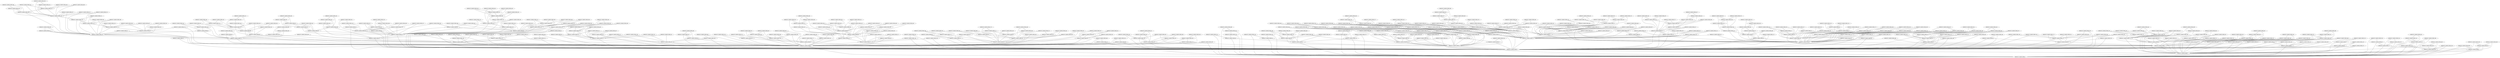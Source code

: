 graph DOROGOV_GRAPH{
DOROGOV_GRAPH_NODE_0 -- DOROGOV_GRAPH_NODE_1;
DOROGOV_GRAPH_NODE_1 -- DOROGOV_GRAPH_NODE_2;
DOROGOV_GRAPH_NODE_2 -- DOROGOV_GRAPH_NODE_0;
DOROGOV_GRAPH_NODE_3 -- DOROGOV_GRAPH_NODE_1;
DOROGOV_GRAPH_NODE_3 -- DOROGOV_GRAPH_NODE_2;
DOROGOV_GRAPH_NODE_4 -- DOROGOV_GRAPH_NODE_3;
DOROGOV_GRAPH_NODE_4 -- DOROGOV_GRAPH_NODE_2;
DOROGOV_GRAPH_NODE_5 -- DOROGOV_GRAPH_NODE_4;
DOROGOV_GRAPH_NODE_5 -- DOROGOV_GRAPH_NODE_3;
DOROGOV_GRAPH_NODE_6 -- DOROGOV_GRAPH_NODE_3;
DOROGOV_GRAPH_NODE_6 -- DOROGOV_GRAPH_NODE_2;
DOROGOV_GRAPH_NODE_7 -- DOROGOV_GRAPH_NODE_3;
DOROGOV_GRAPH_NODE_7 -- DOROGOV_GRAPH_NODE_1;
DOROGOV_GRAPH_NODE_8 -- DOROGOV_GRAPH_NODE_7;
DOROGOV_GRAPH_NODE_8 -- DOROGOV_GRAPH_NODE_3;
DOROGOV_GRAPH_NODE_9 -- DOROGOV_GRAPH_NODE_3;
DOROGOV_GRAPH_NODE_9 -- DOROGOV_GRAPH_NODE_2;
DOROGOV_GRAPH_NODE_10 -- DOROGOV_GRAPH_NODE_4;
DOROGOV_GRAPH_NODE_10 -- DOROGOV_GRAPH_NODE_3;
DOROGOV_GRAPH_NODE_11 -- DOROGOV_GRAPH_NODE_4;
DOROGOV_GRAPH_NODE_11 -- DOROGOV_GRAPH_NODE_2;
DOROGOV_GRAPH_NODE_12 -- DOROGOV_GRAPH_NODE_5;
DOROGOV_GRAPH_NODE_12 -- DOROGOV_GRAPH_NODE_3;
DOROGOV_GRAPH_NODE_13 -- DOROGOV_GRAPH_NODE_8;
DOROGOV_GRAPH_NODE_13 -- DOROGOV_GRAPH_NODE_3;
DOROGOV_GRAPH_NODE_14 -- DOROGOV_GRAPH_NODE_5;
DOROGOV_GRAPH_NODE_14 -- DOROGOV_GRAPH_NODE_4;
DOROGOV_GRAPH_NODE_15 -- DOROGOV_GRAPH_NODE_5;
DOROGOV_GRAPH_NODE_15 -- DOROGOV_GRAPH_NODE_3;
DOROGOV_GRAPH_NODE_16 -- DOROGOV_GRAPH_NODE_10;
DOROGOV_GRAPH_NODE_16 -- DOROGOV_GRAPH_NODE_3;
DOROGOV_GRAPH_NODE_17 -- DOROGOV_GRAPH_NODE_4;
DOROGOV_GRAPH_NODE_17 -- DOROGOV_GRAPH_NODE_3;
DOROGOV_GRAPH_NODE_18 -- DOROGOV_GRAPH_NODE_14;
DOROGOV_GRAPH_NODE_18 -- DOROGOV_GRAPH_NODE_4;
DOROGOV_GRAPH_NODE_19 -- DOROGOV_GRAPH_NODE_4;
DOROGOV_GRAPH_NODE_19 -- DOROGOV_GRAPH_NODE_3;
DOROGOV_GRAPH_NODE_20 -- DOROGOV_GRAPH_NODE_17;
DOROGOV_GRAPH_NODE_20 -- DOROGOV_GRAPH_NODE_4;
DOROGOV_GRAPH_NODE_21 -- DOROGOV_GRAPH_NODE_9;
DOROGOV_GRAPH_NODE_21 -- DOROGOV_GRAPH_NODE_2;
DOROGOV_GRAPH_NODE_22 -- DOROGOV_GRAPH_NODE_13;
DOROGOV_GRAPH_NODE_22 -- DOROGOV_GRAPH_NODE_3;
DOROGOV_GRAPH_NODE_23 -- DOROGOV_GRAPH_NODE_13;
DOROGOV_GRAPH_NODE_23 -- DOROGOV_GRAPH_NODE_8;
DOROGOV_GRAPH_NODE_24 -- DOROGOV_GRAPH_NODE_18;
DOROGOV_GRAPH_NODE_24 -- DOROGOV_GRAPH_NODE_14;
DOROGOV_GRAPH_NODE_25 -- DOROGOV_GRAPH_NODE_19;
DOROGOV_GRAPH_NODE_25 -- DOROGOV_GRAPH_NODE_3;
DOROGOV_GRAPH_NODE_26 -- DOROGOV_GRAPH_NODE_15;
DOROGOV_GRAPH_NODE_26 -- DOROGOV_GRAPH_NODE_3;
DOROGOV_GRAPH_NODE_27 -- DOROGOV_GRAPH_NODE_7;
DOROGOV_GRAPH_NODE_27 -- DOROGOV_GRAPH_NODE_3;
DOROGOV_GRAPH_NODE_28 -- DOROGOV_GRAPH_NODE_19;
DOROGOV_GRAPH_NODE_28 -- DOROGOV_GRAPH_NODE_4;
DOROGOV_GRAPH_NODE_29 -- DOROGOV_GRAPH_NODE_16;
DOROGOV_GRAPH_NODE_29 -- DOROGOV_GRAPH_NODE_3;
DOROGOV_GRAPH_NODE_30 -- DOROGOV_GRAPH_NODE_0;
DOROGOV_GRAPH_NODE_30 -- DOROGOV_GRAPH_NODE_1;
DOROGOV_GRAPH_NODE_31 -- DOROGOV_GRAPH_NODE_18;
DOROGOV_GRAPH_NODE_31 -- DOROGOV_GRAPH_NODE_4;
DOROGOV_GRAPH_NODE_32 -- DOROGOV_GRAPH_NODE_8;
DOROGOV_GRAPH_NODE_32 -- DOROGOV_GRAPH_NODE_3;
DOROGOV_GRAPH_NODE_33 -- DOROGOV_GRAPH_NODE_26;
DOROGOV_GRAPH_NODE_33 -- DOROGOV_GRAPH_NODE_15;
DOROGOV_GRAPH_NODE_34 -- DOROGOV_GRAPH_NODE_8;
DOROGOV_GRAPH_NODE_34 -- DOROGOV_GRAPH_NODE_7;
DOROGOV_GRAPH_NODE_35 -- DOROGOV_GRAPH_NODE_34;
DOROGOV_GRAPH_NODE_35 -- DOROGOV_GRAPH_NODE_7;
DOROGOV_GRAPH_NODE_36 -- DOROGOV_GRAPH_NODE_33;
DOROGOV_GRAPH_NODE_36 -- DOROGOV_GRAPH_NODE_26;
DOROGOV_GRAPH_NODE_37 -- DOROGOV_GRAPH_NODE_32;
DOROGOV_GRAPH_NODE_37 -- DOROGOV_GRAPH_NODE_8;
DOROGOV_GRAPH_NODE_38 -- DOROGOV_GRAPH_NODE_7;
DOROGOV_GRAPH_NODE_38 -- DOROGOV_GRAPH_NODE_3;
DOROGOV_GRAPH_NODE_39 -- DOROGOV_GRAPH_NODE_13;
DOROGOV_GRAPH_NODE_39 -- DOROGOV_GRAPH_NODE_8;
DOROGOV_GRAPH_NODE_40 -- DOROGOV_GRAPH_NODE_22;
DOROGOV_GRAPH_NODE_40 -- DOROGOV_GRAPH_NODE_13;
DOROGOV_GRAPH_NODE_41 -- DOROGOV_GRAPH_NODE_7;
DOROGOV_GRAPH_NODE_41 -- DOROGOV_GRAPH_NODE_1;
DOROGOV_GRAPH_NODE_42 -- DOROGOV_GRAPH_NODE_23;
DOROGOV_GRAPH_NODE_42 -- DOROGOV_GRAPH_NODE_13;
DOROGOV_GRAPH_NODE_43 -- DOROGOV_GRAPH_NODE_28;
DOROGOV_GRAPH_NODE_43 -- DOROGOV_GRAPH_NODE_19;
DOROGOV_GRAPH_NODE_44 -- DOROGOV_GRAPH_NODE_35;
DOROGOV_GRAPH_NODE_44 -- DOROGOV_GRAPH_NODE_34;
DOROGOV_GRAPH_NODE_45 -- DOROGOV_GRAPH_NODE_23;
DOROGOV_GRAPH_NODE_45 -- DOROGOV_GRAPH_NODE_8;
DOROGOV_GRAPH_NODE_46 -- DOROGOV_GRAPH_NODE_8;
DOROGOV_GRAPH_NODE_46 -- DOROGOV_GRAPH_NODE_3;
DOROGOV_GRAPH_NODE_47 -- DOROGOV_GRAPH_NODE_6;
DOROGOV_GRAPH_NODE_47 -- DOROGOV_GRAPH_NODE_2;
DOROGOV_GRAPH_NODE_48 -- DOROGOV_GRAPH_NODE_8;
DOROGOV_GRAPH_NODE_48 -- DOROGOV_GRAPH_NODE_3;
DOROGOV_GRAPH_NODE_49 -- DOROGOV_GRAPH_NODE_26;
DOROGOV_GRAPH_NODE_49 -- DOROGOV_GRAPH_NODE_3;
DOROGOV_GRAPH_NODE_50 -- DOROGOV_GRAPH_NODE_45;
DOROGOV_GRAPH_NODE_50 -- DOROGOV_GRAPH_NODE_23;
DOROGOV_GRAPH_NODE_51 -- DOROGOV_GRAPH_NODE_34;
DOROGOV_GRAPH_NODE_51 -- DOROGOV_GRAPH_NODE_8;
DOROGOV_GRAPH_NODE_52 -- DOROGOV_GRAPH_NODE_13;
DOROGOV_GRAPH_NODE_52 -- DOROGOV_GRAPH_NODE_3;
DOROGOV_GRAPH_NODE_53 -- DOROGOV_GRAPH_NODE_52;
DOROGOV_GRAPH_NODE_53 -- DOROGOV_GRAPH_NODE_3;
DOROGOV_GRAPH_NODE_54 -- DOROGOV_GRAPH_NODE_19;
DOROGOV_GRAPH_NODE_54 -- DOROGOV_GRAPH_NODE_4;
DOROGOV_GRAPH_NODE_55 -- DOROGOV_GRAPH_NODE_6;
DOROGOV_GRAPH_NODE_55 -- DOROGOV_GRAPH_NODE_3;
DOROGOV_GRAPH_NODE_56 -- DOROGOV_GRAPH_NODE_10;
DOROGOV_GRAPH_NODE_56 -- DOROGOV_GRAPH_NODE_4;
DOROGOV_GRAPH_NODE_57 -- DOROGOV_GRAPH_NODE_51;
DOROGOV_GRAPH_NODE_57 -- DOROGOV_GRAPH_NODE_8;
DOROGOV_GRAPH_NODE_58 -- DOROGOV_GRAPH_NODE_11;
DOROGOV_GRAPH_NODE_58 -- DOROGOV_GRAPH_NODE_4;
DOROGOV_GRAPH_NODE_59 -- DOROGOV_GRAPH_NODE_49;
DOROGOV_GRAPH_NODE_59 -- DOROGOV_GRAPH_NODE_3;
DOROGOV_GRAPH_NODE_60 -- DOROGOV_GRAPH_NODE_45;
DOROGOV_GRAPH_NODE_60 -- DOROGOV_GRAPH_NODE_23;
DOROGOV_GRAPH_NODE_61 -- DOROGOV_GRAPH_NODE_6;
DOROGOV_GRAPH_NODE_61 -- DOROGOV_GRAPH_NODE_3;
DOROGOV_GRAPH_NODE_62 -- DOROGOV_GRAPH_NODE_26;
DOROGOV_GRAPH_NODE_62 -- DOROGOV_GRAPH_NODE_3;
DOROGOV_GRAPH_NODE_63 -- DOROGOV_GRAPH_NODE_14;
DOROGOV_GRAPH_NODE_63 -- DOROGOV_GRAPH_NODE_4;
DOROGOV_GRAPH_NODE_64 -- DOROGOV_GRAPH_NODE_28;
DOROGOV_GRAPH_NODE_64 -- DOROGOV_GRAPH_NODE_19;
DOROGOV_GRAPH_NODE_65 -- DOROGOV_GRAPH_NODE_57;
DOROGOV_GRAPH_NODE_65 -- DOROGOV_GRAPH_NODE_51;
DOROGOV_GRAPH_NODE_66 -- DOROGOV_GRAPH_NODE_18;
DOROGOV_GRAPH_NODE_66 -- DOROGOV_GRAPH_NODE_4;
DOROGOV_GRAPH_NODE_67 -- DOROGOV_GRAPH_NODE_3;
DOROGOV_GRAPH_NODE_67 -- DOROGOV_GRAPH_NODE_1;
DOROGOV_GRAPH_NODE_68 -- DOROGOV_GRAPH_NODE_40;
DOROGOV_GRAPH_NODE_68 -- DOROGOV_GRAPH_NODE_22;
DOROGOV_GRAPH_NODE_69 -- DOROGOV_GRAPH_NODE_17;
DOROGOV_GRAPH_NODE_69 -- DOROGOV_GRAPH_NODE_4;
DOROGOV_GRAPH_NODE_70 -- DOROGOV_GRAPH_NODE_16;
DOROGOV_GRAPH_NODE_70 -- DOROGOV_GRAPH_NODE_10;
DOROGOV_GRAPH_NODE_71 -- DOROGOV_GRAPH_NODE_41;
DOROGOV_GRAPH_NODE_71 -- DOROGOV_GRAPH_NODE_1;
DOROGOV_GRAPH_NODE_72 -- DOROGOV_GRAPH_NODE_60;
DOROGOV_GRAPH_NODE_72 -- DOROGOV_GRAPH_NODE_23;
DOROGOV_GRAPH_NODE_73 -- DOROGOV_GRAPH_NODE_35;
DOROGOV_GRAPH_NODE_73 -- DOROGOV_GRAPH_NODE_34;
DOROGOV_GRAPH_NODE_74 -- DOROGOV_GRAPH_NODE_4;
DOROGOV_GRAPH_NODE_74 -- DOROGOV_GRAPH_NODE_3;
DOROGOV_GRAPH_NODE_75 -- DOROGOV_GRAPH_NODE_2;
DOROGOV_GRAPH_NODE_75 -- DOROGOV_GRAPH_NODE_0;
DOROGOV_GRAPH_NODE_76 -- DOROGOV_GRAPH_NODE_66;
DOROGOV_GRAPH_NODE_76 -- DOROGOV_GRAPH_NODE_18;
DOROGOV_GRAPH_NODE_77 -- DOROGOV_GRAPH_NODE_67;
DOROGOV_GRAPH_NODE_77 -- DOROGOV_GRAPH_NODE_1;
DOROGOV_GRAPH_NODE_78 -- DOROGOV_GRAPH_NODE_27;
DOROGOV_GRAPH_NODE_78 -- DOROGOV_GRAPH_NODE_3;
DOROGOV_GRAPH_NODE_79 -- DOROGOV_GRAPH_NODE_53;
DOROGOV_GRAPH_NODE_79 -- DOROGOV_GRAPH_NODE_3;
DOROGOV_GRAPH_NODE_80 -- DOROGOV_GRAPH_NODE_38;
DOROGOV_GRAPH_NODE_80 -- DOROGOV_GRAPH_NODE_3;
DOROGOV_GRAPH_NODE_81 -- DOROGOV_GRAPH_NODE_42;
DOROGOV_GRAPH_NODE_81 -- DOROGOV_GRAPH_NODE_13;
DOROGOV_GRAPH_NODE_82 -- DOROGOV_GRAPH_NODE_47;
DOROGOV_GRAPH_NODE_82 -- DOROGOV_GRAPH_NODE_2;
DOROGOV_GRAPH_NODE_83 -- DOROGOV_GRAPH_NODE_18;
DOROGOV_GRAPH_NODE_83 -- DOROGOV_GRAPH_NODE_14;
DOROGOV_GRAPH_NODE_84 -- DOROGOV_GRAPH_NODE_49;
DOROGOV_GRAPH_NODE_84 -- DOROGOV_GRAPH_NODE_26;
DOROGOV_GRAPH_NODE_85 -- DOROGOV_GRAPH_NODE_26;
DOROGOV_GRAPH_NODE_85 -- DOROGOV_GRAPH_NODE_3;
DOROGOV_GRAPH_NODE_86 -- DOROGOV_GRAPH_NODE_20;
DOROGOV_GRAPH_NODE_86 -- DOROGOV_GRAPH_NODE_17;
DOROGOV_GRAPH_NODE_87 -- DOROGOV_GRAPH_NODE_86;
DOROGOV_GRAPH_NODE_87 -- DOROGOV_GRAPH_NODE_20;
DOROGOV_GRAPH_NODE_88 -- DOROGOV_GRAPH_NODE_61;
DOROGOV_GRAPH_NODE_88 -- DOROGOV_GRAPH_NODE_6;
DOROGOV_GRAPH_NODE_89 -- DOROGOV_GRAPH_NODE_4;
DOROGOV_GRAPH_NODE_89 -- DOROGOV_GRAPH_NODE_2;
DOROGOV_GRAPH_NODE_90 -- DOROGOV_GRAPH_NODE_7;
DOROGOV_GRAPH_NODE_90 -- DOROGOV_GRAPH_NODE_1;
DOROGOV_GRAPH_NODE_91 -- DOROGOV_GRAPH_NODE_47;
DOROGOV_GRAPH_NODE_91 -- DOROGOV_GRAPH_NODE_2;
DOROGOV_GRAPH_NODE_92 -- DOROGOV_GRAPH_NODE_85;
DOROGOV_GRAPH_NODE_92 -- DOROGOV_GRAPH_NODE_3;
DOROGOV_GRAPH_NODE_93 -- DOROGOV_GRAPH_NODE_47;
DOROGOV_GRAPH_NODE_93 -- DOROGOV_GRAPH_NODE_6;
DOROGOV_GRAPH_NODE_94 -- DOROGOV_GRAPH_NODE_26;
DOROGOV_GRAPH_NODE_94 -- DOROGOV_GRAPH_NODE_3;
DOROGOV_GRAPH_NODE_95 -- DOROGOV_GRAPH_NODE_75;
DOROGOV_GRAPH_NODE_95 -- DOROGOV_GRAPH_NODE_2;
DOROGOV_GRAPH_NODE_96 -- DOROGOV_GRAPH_NODE_14;
DOROGOV_GRAPH_NODE_96 -- DOROGOV_GRAPH_NODE_4;
DOROGOV_GRAPH_NODE_97 -- DOROGOV_GRAPH_NODE_36;
DOROGOV_GRAPH_NODE_97 -- DOROGOV_GRAPH_NODE_33;
DOROGOV_GRAPH_NODE_98 -- DOROGOV_GRAPH_NODE_25;
DOROGOV_GRAPH_NODE_98 -- DOROGOV_GRAPH_NODE_3;
DOROGOV_GRAPH_NODE_99 -- DOROGOV_GRAPH_NODE_96;
DOROGOV_GRAPH_NODE_99 -- DOROGOV_GRAPH_NODE_4;
DOROGOV_GRAPH_NODE_100 -- DOROGOV_GRAPH_NODE_78;
DOROGOV_GRAPH_NODE_100 -- DOROGOV_GRAPH_NODE_27;
DOROGOV_GRAPH_NODE_101 -- DOROGOV_GRAPH_NODE_16;
DOROGOV_GRAPH_NODE_101 -- DOROGOV_GRAPH_NODE_3;
DOROGOV_GRAPH_NODE_102 -- DOROGOV_GRAPH_NODE_87;
DOROGOV_GRAPH_NODE_102 -- DOROGOV_GRAPH_NODE_86;
DOROGOV_GRAPH_NODE_103 -- DOROGOV_GRAPH_NODE_86;
DOROGOV_GRAPH_NODE_103 -- DOROGOV_GRAPH_NODE_17;
DOROGOV_GRAPH_NODE_104 -- DOROGOV_GRAPH_NODE_9;
DOROGOV_GRAPH_NODE_104 -- DOROGOV_GRAPH_NODE_2;
DOROGOV_GRAPH_NODE_105 -- DOROGOV_GRAPH_NODE_81;
DOROGOV_GRAPH_NODE_105 -- DOROGOV_GRAPH_NODE_42;
DOROGOV_GRAPH_NODE_106 -- DOROGOV_GRAPH_NODE_85;
DOROGOV_GRAPH_NODE_106 -- DOROGOV_GRAPH_NODE_26;
DOROGOV_GRAPH_NODE_107 -- DOROGOV_GRAPH_NODE_4;
DOROGOV_GRAPH_NODE_107 -- DOROGOV_GRAPH_NODE_3;
DOROGOV_GRAPH_NODE_108 -- DOROGOV_GRAPH_NODE_23;
DOROGOV_GRAPH_NODE_108 -- DOROGOV_GRAPH_NODE_13;
DOROGOV_GRAPH_NODE_109 -- DOROGOV_GRAPH_NODE_1;
DOROGOV_GRAPH_NODE_109 -- DOROGOV_GRAPH_NODE_2;
DOROGOV_GRAPH_NODE_110 -- DOROGOV_GRAPH_NODE_99;
DOROGOV_GRAPH_NODE_110 -- DOROGOV_GRAPH_NODE_96;
DOROGOV_GRAPH_NODE_111 -- DOROGOV_GRAPH_NODE_64;
DOROGOV_GRAPH_NODE_111 -- DOROGOV_GRAPH_NODE_19;
DOROGOV_GRAPH_NODE_112 -- DOROGOV_GRAPH_NODE_76;
DOROGOV_GRAPH_NODE_112 -- DOROGOV_GRAPH_NODE_18;
DOROGOV_GRAPH_NODE_113 -- DOROGOV_GRAPH_NODE_45;
DOROGOV_GRAPH_NODE_113 -- DOROGOV_GRAPH_NODE_23;
DOROGOV_GRAPH_NODE_114 -- DOROGOV_GRAPH_NODE_110;
DOROGOV_GRAPH_NODE_114 -- DOROGOV_GRAPH_NODE_99;
DOROGOV_GRAPH_NODE_115 -- DOROGOV_GRAPH_NODE_32;
DOROGOV_GRAPH_NODE_115 -- DOROGOV_GRAPH_NODE_3;
DOROGOV_GRAPH_NODE_116 -- DOROGOV_GRAPH_NODE_13;
DOROGOV_GRAPH_NODE_116 -- DOROGOV_GRAPH_NODE_3;
DOROGOV_GRAPH_NODE_117 -- DOROGOV_GRAPH_NODE_38;
DOROGOV_GRAPH_NODE_117 -- DOROGOV_GRAPH_NODE_3;
DOROGOV_GRAPH_NODE_118 -- DOROGOV_GRAPH_NODE_51;
DOROGOV_GRAPH_NODE_118 -- DOROGOV_GRAPH_NODE_8;
DOROGOV_GRAPH_NODE_119 -- DOROGOV_GRAPH_NODE_112;
DOROGOV_GRAPH_NODE_119 -- DOROGOV_GRAPH_NODE_18;
DOROGOV_GRAPH_NODE_120 -- DOROGOV_GRAPH_NODE_65;
DOROGOV_GRAPH_NODE_120 -- DOROGOV_GRAPH_NODE_57;
DOROGOV_GRAPH_NODE_121 -- DOROGOV_GRAPH_NODE_46;
DOROGOV_GRAPH_NODE_121 -- DOROGOV_GRAPH_NODE_3;
DOROGOV_GRAPH_NODE_122 -- DOROGOV_GRAPH_NODE_106;
DOROGOV_GRAPH_NODE_122 -- DOROGOV_GRAPH_NODE_26;
DOROGOV_GRAPH_NODE_123 -- DOROGOV_GRAPH_NODE_44;
DOROGOV_GRAPH_NODE_123 -- DOROGOV_GRAPH_NODE_35;
DOROGOV_GRAPH_NODE_124 -- DOROGOV_GRAPH_NODE_39;
DOROGOV_GRAPH_NODE_124 -- DOROGOV_GRAPH_NODE_13;
DOROGOV_GRAPH_NODE_125 -- DOROGOV_GRAPH_NODE_119;
DOROGOV_GRAPH_NODE_125 -- DOROGOV_GRAPH_NODE_18;
DOROGOV_GRAPH_NODE_126 -- DOROGOV_GRAPH_NODE_11;
DOROGOV_GRAPH_NODE_126 -- DOROGOV_GRAPH_NODE_4;
DOROGOV_GRAPH_NODE_127 -- DOROGOV_GRAPH_NODE_34;
DOROGOV_GRAPH_NODE_127 -- DOROGOV_GRAPH_NODE_8;
DOROGOV_GRAPH_NODE_128 -- DOROGOV_GRAPH_NODE_48;
DOROGOV_GRAPH_NODE_128 -- DOROGOV_GRAPH_NODE_8;
DOROGOV_GRAPH_NODE_129 -- DOROGOV_GRAPH_NODE_68;
DOROGOV_GRAPH_NODE_129 -- DOROGOV_GRAPH_NODE_40;
DOROGOV_GRAPH_NODE_130 -- DOROGOV_GRAPH_NODE_109;
DOROGOV_GRAPH_NODE_130 -- DOROGOV_GRAPH_NODE_2;
DOROGOV_GRAPH_NODE_131 -- DOROGOV_GRAPH_NODE_39;
DOROGOV_GRAPH_NODE_131 -- DOROGOV_GRAPH_NODE_8;
DOROGOV_GRAPH_NODE_132 -- DOROGOV_GRAPH_NODE_127;
DOROGOV_GRAPH_NODE_132 -- DOROGOV_GRAPH_NODE_34;
DOROGOV_GRAPH_NODE_133 -- DOROGOV_GRAPH_NODE_42;
DOROGOV_GRAPH_NODE_133 -- DOROGOV_GRAPH_NODE_13;
DOROGOV_GRAPH_NODE_134 -- DOROGOV_GRAPH_NODE_82;
DOROGOV_GRAPH_NODE_134 -- DOROGOV_GRAPH_NODE_2;
DOROGOV_GRAPH_NODE_135 -- DOROGOV_GRAPH_NODE_65;
DOROGOV_GRAPH_NODE_135 -- DOROGOV_GRAPH_NODE_57;
DOROGOV_GRAPH_NODE_136 -- DOROGOV_GRAPH_NODE_17;
DOROGOV_GRAPH_NODE_136 -- DOROGOV_GRAPH_NODE_3;
DOROGOV_GRAPH_NODE_137 -- DOROGOV_GRAPH_NODE_71;
DOROGOV_GRAPH_NODE_137 -- DOROGOV_GRAPH_NODE_41;
DOROGOV_GRAPH_NODE_138 -- DOROGOV_GRAPH_NODE_117;
DOROGOV_GRAPH_NODE_138 -- DOROGOV_GRAPH_NODE_3;
DOROGOV_GRAPH_NODE_139 -- DOROGOV_GRAPH_NODE_5;
DOROGOV_GRAPH_NODE_139 -- DOROGOV_GRAPH_NODE_4;
DOROGOV_GRAPH_NODE_140 -- DOROGOV_GRAPH_NODE_107;
DOROGOV_GRAPH_NODE_140 -- DOROGOV_GRAPH_NODE_3;
DOROGOV_GRAPH_NODE_141 -- DOROGOV_GRAPH_NODE_130;
DOROGOV_GRAPH_NODE_141 -- DOROGOV_GRAPH_NODE_2;
DOROGOV_GRAPH_NODE_142 -- DOROGOV_GRAPH_NODE_59;
DOROGOV_GRAPH_NODE_142 -- DOROGOV_GRAPH_NODE_49;
DOROGOV_GRAPH_NODE_143 -- DOROGOV_GRAPH_NODE_85;
DOROGOV_GRAPH_NODE_143 -- DOROGOV_GRAPH_NODE_26;
DOROGOV_GRAPH_NODE_144 -- DOROGOV_GRAPH_NODE_117;
DOROGOV_GRAPH_NODE_144 -- DOROGOV_GRAPH_NODE_3;
DOROGOV_GRAPH_NODE_145 -- DOROGOV_GRAPH_NODE_99;
DOROGOV_GRAPH_NODE_145 -- DOROGOV_GRAPH_NODE_96;
DOROGOV_GRAPH_NODE_146 -- DOROGOV_GRAPH_NODE_91;
DOROGOV_GRAPH_NODE_146 -- DOROGOV_GRAPH_NODE_2;
DOROGOV_GRAPH_NODE_147 -- DOROGOV_GRAPH_NODE_9;
DOROGOV_GRAPH_NODE_147 -- DOROGOV_GRAPH_NODE_3;
DOROGOV_GRAPH_NODE_148 -- DOROGOV_GRAPH_NODE_110;
DOROGOV_GRAPH_NODE_148 -- DOROGOV_GRAPH_NODE_99;
DOROGOV_GRAPH_NODE_149 -- DOROGOV_GRAPH_NODE_106;
DOROGOV_GRAPH_NODE_149 -- DOROGOV_GRAPH_NODE_85;
DOROGOV_GRAPH_NODE_150 -- DOROGOV_GRAPH_NODE_76;
DOROGOV_GRAPH_NODE_150 -- DOROGOV_GRAPH_NODE_18;
DOROGOV_GRAPH_NODE_151 -- DOROGOV_GRAPH_NODE_116;
DOROGOV_GRAPH_NODE_151 -- DOROGOV_GRAPH_NODE_13;
DOROGOV_GRAPH_NODE_152 -- DOROGOV_GRAPH_NODE_93;
DOROGOV_GRAPH_NODE_152 -- DOROGOV_GRAPH_NODE_47;
DOROGOV_GRAPH_NODE_153 -- DOROGOV_GRAPH_NODE_67;
DOROGOV_GRAPH_NODE_153 -- DOROGOV_GRAPH_NODE_3;
DOROGOV_GRAPH_NODE_154 -- DOROGOV_GRAPH_NODE_40;
DOROGOV_GRAPH_NODE_154 -- DOROGOV_GRAPH_NODE_13;
DOROGOV_GRAPH_NODE_155 -- DOROGOV_GRAPH_NODE_72;
DOROGOV_GRAPH_NODE_155 -- DOROGOV_GRAPH_NODE_23;
DOROGOV_GRAPH_NODE_156 -- DOROGOV_GRAPH_NODE_52;
DOROGOV_GRAPH_NODE_156 -- DOROGOV_GRAPH_NODE_13;
DOROGOV_GRAPH_NODE_157 -- DOROGOV_GRAPH_NODE_78;
DOROGOV_GRAPH_NODE_157 -- DOROGOV_GRAPH_NODE_3;
DOROGOV_GRAPH_NODE_158 -- DOROGOV_GRAPH_NODE_16;
DOROGOV_GRAPH_NODE_158 -- DOROGOV_GRAPH_NODE_10;
DOROGOV_GRAPH_NODE_159 -- DOROGOV_GRAPH_NODE_82;
DOROGOV_GRAPH_NODE_159 -- DOROGOV_GRAPH_NODE_2;
DOROGOV_GRAPH_NODE_160 -- DOROGOV_GRAPH_NODE_83;
DOROGOV_GRAPH_NODE_160 -- DOROGOV_GRAPH_NODE_14;
DOROGOV_GRAPH_NODE_161 -- DOROGOV_GRAPH_NODE_50;
DOROGOV_GRAPH_NODE_161 -- DOROGOV_GRAPH_NODE_23;
DOROGOV_GRAPH_NODE_162 -- DOROGOV_GRAPH_NODE_90;
DOROGOV_GRAPH_NODE_162 -- DOROGOV_GRAPH_NODE_1;
DOROGOV_GRAPH_NODE_163 -- DOROGOV_GRAPH_NODE_85;
DOROGOV_GRAPH_NODE_163 -- DOROGOV_GRAPH_NODE_26;
DOROGOV_GRAPH_NODE_164 -- DOROGOV_GRAPH_NODE_51;
DOROGOV_GRAPH_NODE_164 -- DOROGOV_GRAPH_NODE_8;
DOROGOV_GRAPH_NODE_165 -- DOROGOV_GRAPH_NODE_38;
DOROGOV_GRAPH_NODE_165 -- DOROGOV_GRAPH_NODE_3;
DOROGOV_GRAPH_NODE_166 -- DOROGOV_GRAPH_NODE_8;
DOROGOV_GRAPH_NODE_166 -- DOROGOV_GRAPH_NODE_7;
DOROGOV_GRAPH_NODE_167 -- DOROGOV_GRAPH_NODE_90;
DOROGOV_GRAPH_NODE_167 -- DOROGOV_GRAPH_NODE_1;
DOROGOV_GRAPH_NODE_168 -- DOROGOV_GRAPH_NODE_64;
DOROGOV_GRAPH_NODE_168 -- DOROGOV_GRAPH_NODE_19;
DOROGOV_GRAPH_NODE_169 -- DOROGOV_GRAPH_NODE_7;
DOROGOV_GRAPH_NODE_169 -- DOROGOV_GRAPH_NODE_3;
DOROGOV_GRAPH_NODE_170 -- DOROGOV_GRAPH_NODE_4;
DOROGOV_GRAPH_NODE_170 -- DOROGOV_GRAPH_NODE_3;
DOROGOV_GRAPH_NODE_171 -- DOROGOV_GRAPH_NODE_25;
DOROGOV_GRAPH_NODE_171 -- DOROGOV_GRAPH_NODE_19;
DOROGOV_GRAPH_NODE_172 -- DOROGOV_GRAPH_NODE_117;
DOROGOV_GRAPH_NODE_172 -- DOROGOV_GRAPH_NODE_38;
DOROGOV_GRAPH_NODE_173 -- DOROGOV_GRAPH_NODE_118;
DOROGOV_GRAPH_NODE_173 -- DOROGOV_GRAPH_NODE_8;
DOROGOV_GRAPH_NODE_174 -- DOROGOV_GRAPH_NODE_5;
DOROGOV_GRAPH_NODE_174 -- DOROGOV_GRAPH_NODE_4;
DOROGOV_GRAPH_NODE_175 -- DOROGOV_GRAPH_NODE_70;
DOROGOV_GRAPH_NODE_175 -- DOROGOV_GRAPH_NODE_16;
DOROGOV_GRAPH_NODE_176 -- DOROGOV_GRAPH_NODE_49;
DOROGOV_GRAPH_NODE_176 -- DOROGOV_GRAPH_NODE_26;
DOROGOV_GRAPH_NODE_177 -- DOROGOV_GRAPH_NODE_11;
DOROGOV_GRAPH_NODE_177 -- DOROGOV_GRAPH_NODE_4;
DOROGOV_GRAPH_NODE_178 -- DOROGOV_GRAPH_NODE_88;
DOROGOV_GRAPH_NODE_178 -- DOROGOV_GRAPH_NODE_6;
DOROGOV_GRAPH_NODE_179 -- DOROGOV_GRAPH_NODE_111;
DOROGOV_GRAPH_NODE_179 -- DOROGOV_GRAPH_NODE_19;
DOROGOV_GRAPH_NODE_180 -- DOROGOV_GRAPH_NODE_17;
DOROGOV_GRAPH_NODE_180 -- DOROGOV_GRAPH_NODE_3;
DOROGOV_GRAPH_NODE_181 -- DOROGOV_GRAPH_NODE_79;
DOROGOV_GRAPH_NODE_181 -- DOROGOV_GRAPH_NODE_53;
DOROGOV_GRAPH_NODE_182 -- DOROGOV_GRAPH_NODE_51;
DOROGOV_GRAPH_NODE_182 -- DOROGOV_GRAPH_NODE_8;
DOROGOV_GRAPH_NODE_183 -- DOROGOV_GRAPH_NODE_87;
DOROGOV_GRAPH_NODE_183 -- DOROGOV_GRAPH_NODE_20;
DOROGOV_GRAPH_NODE_184 -- DOROGOV_GRAPH_NODE_125;
DOROGOV_GRAPH_NODE_184 -- DOROGOV_GRAPH_NODE_18;
DOROGOV_GRAPH_NODE_185 -- DOROGOV_GRAPH_NODE_184;
DOROGOV_GRAPH_NODE_185 -- DOROGOV_GRAPH_NODE_125;
DOROGOV_GRAPH_NODE_186 -- DOROGOV_GRAPH_NODE_152;
DOROGOV_GRAPH_NODE_186 -- DOROGOV_GRAPH_NODE_93;
DOROGOV_GRAPH_NODE_187 -- DOROGOV_GRAPH_NODE_55;
DOROGOV_GRAPH_NODE_187 -- DOROGOV_GRAPH_NODE_6;
DOROGOV_GRAPH_NODE_188 -- DOROGOV_GRAPH_NODE_30;
DOROGOV_GRAPH_NODE_188 -- DOROGOV_GRAPH_NODE_1;
DOROGOV_GRAPH_NODE_189 -- DOROGOV_GRAPH_NODE_143;
DOROGOV_GRAPH_NODE_189 -- DOROGOV_GRAPH_NODE_85;
DOROGOV_GRAPH_NODE_190 -- DOROGOV_GRAPH_NODE_109;
DOROGOV_GRAPH_NODE_190 -- DOROGOV_GRAPH_NODE_2;
DOROGOV_GRAPH_NODE_191 -- DOROGOV_GRAPH_NODE_41;
DOROGOV_GRAPH_NODE_191 -- DOROGOV_GRAPH_NODE_1;
DOROGOV_GRAPH_NODE_192 -- DOROGOV_GRAPH_NODE_66;
DOROGOV_GRAPH_NODE_192 -- DOROGOV_GRAPH_NODE_18;
DOROGOV_GRAPH_NODE_193 -- DOROGOV_GRAPH_NODE_58;
DOROGOV_GRAPH_NODE_193 -- DOROGOV_GRAPH_NODE_4;
DOROGOV_GRAPH_NODE_194 -- DOROGOV_GRAPH_NODE_87;
DOROGOV_GRAPH_NODE_194 -- DOROGOV_GRAPH_NODE_20;
DOROGOV_GRAPH_NODE_195 -- DOROGOV_GRAPH_NODE_143;
DOROGOV_GRAPH_NODE_195 -- DOROGOV_GRAPH_NODE_85;
DOROGOV_GRAPH_NODE_196 -- DOROGOV_GRAPH_NODE_118;
DOROGOV_GRAPH_NODE_196 -- DOROGOV_GRAPH_NODE_51;
DOROGOV_GRAPH_NODE_197 -- DOROGOV_GRAPH_NODE_137;
DOROGOV_GRAPH_NODE_197 -- DOROGOV_GRAPH_NODE_71;
DOROGOV_GRAPH_NODE_198 -- DOROGOV_GRAPH_NODE_157;
DOROGOV_GRAPH_NODE_198 -- DOROGOV_GRAPH_NODE_78;
DOROGOV_GRAPH_NODE_199 -- DOROGOV_GRAPH_NODE_154;
DOROGOV_GRAPH_NODE_199 -- DOROGOV_GRAPH_NODE_40;
DOROGOV_GRAPH_NODE_200 -- DOROGOV_GRAPH_NODE_50;
DOROGOV_GRAPH_NODE_200 -- DOROGOV_GRAPH_NODE_23;
DOROGOV_GRAPH_NODE_201 -- DOROGOV_GRAPH_NODE_174;
DOROGOV_GRAPH_NODE_201 -- DOROGOV_GRAPH_NODE_5;
DOROGOV_GRAPH_NODE_202 -- DOROGOV_GRAPH_NODE_7;
DOROGOV_GRAPH_NODE_202 -- DOROGOV_GRAPH_NODE_1;
DOROGOV_GRAPH_NODE_203 -- DOROGOV_GRAPH_NODE_41;
DOROGOV_GRAPH_NODE_203 -- DOROGOV_GRAPH_NODE_7;
DOROGOV_GRAPH_NODE_204 -- DOROGOV_GRAPH_NODE_198;
DOROGOV_GRAPH_NODE_204 -- DOROGOV_GRAPH_NODE_78;
DOROGOV_GRAPH_NODE_205 -- DOROGOV_GRAPH_NODE_133;
DOROGOV_GRAPH_NODE_205 -- DOROGOV_GRAPH_NODE_42;
DOROGOV_GRAPH_NODE_206 -- DOROGOV_GRAPH_NODE_148;
DOROGOV_GRAPH_NODE_206 -- DOROGOV_GRAPH_NODE_110;
DOROGOV_GRAPH_NODE_207 -- DOROGOV_GRAPH_NODE_205;
DOROGOV_GRAPH_NODE_207 -- DOROGOV_GRAPH_NODE_133;
DOROGOV_GRAPH_NODE_208 -- DOROGOV_GRAPH_NODE_169;
DOROGOV_GRAPH_NODE_208 -- DOROGOV_GRAPH_NODE_3;
DOROGOV_GRAPH_NODE_209 -- DOROGOV_GRAPH_NODE_109;
DOROGOV_GRAPH_NODE_209 -- DOROGOV_GRAPH_NODE_1;
DOROGOV_GRAPH_NODE_210 -- DOROGOV_GRAPH_NODE_184;
DOROGOV_GRAPH_NODE_210 -- DOROGOV_GRAPH_NODE_125;
DOROGOV_GRAPH_NODE_211 -- DOROGOV_GRAPH_NODE_7;
DOROGOV_GRAPH_NODE_211 -- DOROGOV_GRAPH_NODE_3;
DOROGOV_GRAPH_NODE_212 -- DOROGOV_GRAPH_NODE_37;
DOROGOV_GRAPH_NODE_212 -- DOROGOV_GRAPH_NODE_8;
DOROGOV_GRAPH_NODE_213 -- DOROGOV_GRAPH_NODE_195;
DOROGOV_GRAPH_NODE_213 -- DOROGOV_GRAPH_NODE_143;
DOROGOV_GRAPH_NODE_214 -- DOROGOV_GRAPH_NODE_122;
DOROGOV_GRAPH_NODE_214 -- DOROGOV_GRAPH_NODE_26;
DOROGOV_GRAPH_NODE_215 -- DOROGOV_GRAPH_NODE_206;
DOROGOV_GRAPH_NODE_215 -- DOROGOV_GRAPH_NODE_110;
DOROGOV_GRAPH_NODE_216 -- DOROGOV_GRAPH_NODE_77;
DOROGOV_GRAPH_NODE_216 -- DOROGOV_GRAPH_NODE_1;
DOROGOV_GRAPH_NODE_217 -- DOROGOV_GRAPH_NODE_37;
DOROGOV_GRAPH_NODE_217 -- DOROGOV_GRAPH_NODE_32;
DOROGOV_GRAPH_NODE_218 -- DOROGOV_GRAPH_NODE_141;
DOROGOV_GRAPH_NODE_218 -- DOROGOV_GRAPH_NODE_2;
DOROGOV_GRAPH_NODE_219 -- DOROGOV_GRAPH_NODE_187;
DOROGOV_GRAPH_NODE_219 -- DOROGOV_GRAPH_NODE_55;
DOROGOV_GRAPH_NODE_220 -- DOROGOV_GRAPH_NODE_202;
DOROGOV_GRAPH_NODE_220 -- DOROGOV_GRAPH_NODE_1;
DOROGOV_GRAPH_NODE_221 -- DOROGOV_GRAPH_NODE_70;
DOROGOV_GRAPH_NODE_221 -- DOROGOV_GRAPH_NODE_16;
DOROGOV_GRAPH_NODE_222 -- DOROGOV_GRAPH_NODE_13;
DOROGOV_GRAPH_NODE_222 -- DOROGOV_GRAPH_NODE_8;
DOROGOV_GRAPH_NODE_223 -- DOROGOV_GRAPH_NODE_143;
DOROGOV_GRAPH_NODE_223 -- DOROGOV_GRAPH_NODE_85;
DOROGOV_GRAPH_NODE_224 -- DOROGOV_GRAPH_NODE_160;
DOROGOV_GRAPH_NODE_224 -- DOROGOV_GRAPH_NODE_83;
DOROGOV_GRAPH_NODE_225 -- DOROGOV_GRAPH_NODE_75;
DOROGOV_GRAPH_NODE_225 -- DOROGOV_GRAPH_NODE_2;
DOROGOV_GRAPH_NODE_226 -- DOROGOV_GRAPH_NODE_194;
DOROGOV_GRAPH_NODE_226 -- DOROGOV_GRAPH_NODE_20;
DOROGOV_GRAPH_NODE_227 -- DOROGOV_GRAPH_NODE_73;
DOROGOV_GRAPH_NODE_227 -- DOROGOV_GRAPH_NODE_35;
DOROGOV_GRAPH_NODE_228 -- DOROGOV_GRAPH_NODE_164;
DOROGOV_GRAPH_NODE_228 -- DOROGOV_GRAPH_NODE_8;
DOROGOV_GRAPH_NODE_229 -- DOROGOV_GRAPH_NODE_162;
DOROGOV_GRAPH_NODE_229 -- DOROGOV_GRAPH_NODE_90;
DOROGOV_GRAPH_NODE_230 -- DOROGOV_GRAPH_NODE_178;
DOROGOV_GRAPH_NODE_230 -- DOROGOV_GRAPH_NODE_6;
DOROGOV_GRAPH_NODE_231 -- DOROGOV_GRAPH_NODE_127;
DOROGOV_GRAPH_NODE_231 -- DOROGOV_GRAPH_NODE_34;
DOROGOV_GRAPH_NODE_232 -- DOROGOV_GRAPH_NODE_55;
DOROGOV_GRAPH_NODE_232 -- DOROGOV_GRAPH_NODE_6;
DOROGOV_GRAPH_NODE_233 -- DOROGOV_GRAPH_NODE_41;
DOROGOV_GRAPH_NODE_233 -- DOROGOV_GRAPH_NODE_1;
DOROGOV_GRAPH_NODE_234 -- DOROGOV_GRAPH_NODE_212;
DOROGOV_GRAPH_NODE_234 -- DOROGOV_GRAPH_NODE_8;
DOROGOV_GRAPH_NODE_235 -- DOROGOV_GRAPH_NODE_71;
DOROGOV_GRAPH_NODE_235 -- DOROGOV_GRAPH_NODE_41;
DOROGOV_GRAPH_NODE_236 -- DOROGOV_GRAPH_NODE_71;
DOROGOV_GRAPH_NODE_236 -- DOROGOV_GRAPH_NODE_1;
DOROGOV_GRAPH_NODE_237 -- DOROGOV_GRAPH_NODE_207;
DOROGOV_GRAPH_NODE_237 -- DOROGOV_GRAPH_NODE_205;
DOROGOV_GRAPH_NODE_238 -- DOROGOV_GRAPH_NODE_40;
DOROGOV_GRAPH_NODE_238 -- DOROGOV_GRAPH_NODE_13;
DOROGOV_GRAPH_NODE_239 -- DOROGOV_GRAPH_NODE_92;
DOROGOV_GRAPH_NODE_239 -- DOROGOV_GRAPH_NODE_3;
DOROGOV_GRAPH_NODE_240 -- DOROGOV_GRAPH_NODE_36;
DOROGOV_GRAPH_NODE_240 -- DOROGOV_GRAPH_NODE_33;
DOROGOV_GRAPH_NODE_241 -- DOROGOV_GRAPH_NODE_42;
DOROGOV_GRAPH_NODE_241 -- DOROGOV_GRAPH_NODE_23;
DOROGOV_GRAPH_NODE_242 -- DOROGOV_GRAPH_NODE_122;
DOROGOV_GRAPH_NODE_242 -- DOROGOV_GRAPH_NODE_26;
DOROGOV_GRAPH_NODE_243 -- DOROGOV_GRAPH_NODE_35;
DOROGOV_GRAPH_NODE_243 -- DOROGOV_GRAPH_NODE_34;
DOROGOV_GRAPH_NODE_244 -- DOROGOV_GRAPH_NODE_126;
DOROGOV_GRAPH_NODE_244 -- DOROGOV_GRAPH_NODE_4;
DOROGOV_GRAPH_NODE_245 -- DOROGOV_GRAPH_NODE_208;
DOROGOV_GRAPH_NODE_245 -- DOROGOV_GRAPH_NODE_169;
DOROGOV_GRAPH_NODE_246 -- DOROGOV_GRAPH_NODE_14;
DOROGOV_GRAPH_NODE_246 -- DOROGOV_GRAPH_NODE_4;
DOROGOV_GRAPH_NODE_247 -- DOROGOV_GRAPH_NODE_81;
DOROGOV_GRAPH_NODE_247 -- DOROGOV_GRAPH_NODE_13;
DOROGOV_GRAPH_NODE_248 -- DOROGOV_GRAPH_NODE_242;
DOROGOV_GRAPH_NODE_248 -- DOROGOV_GRAPH_NODE_122;
DOROGOV_GRAPH_NODE_249 -- DOROGOV_GRAPH_NODE_93;
DOROGOV_GRAPH_NODE_249 -- DOROGOV_GRAPH_NODE_6;
DOROGOV_GRAPH_NODE_250 -- DOROGOV_GRAPH_NODE_110;
DOROGOV_GRAPH_NODE_250 -- DOROGOV_GRAPH_NODE_96;
DOROGOV_GRAPH_NODE_251 -- DOROGOV_GRAPH_NODE_210;
DOROGOV_GRAPH_NODE_251 -- DOROGOV_GRAPH_NODE_125;
DOROGOV_GRAPH_NODE_252 -- DOROGOV_GRAPH_NODE_244;
DOROGOV_GRAPH_NODE_252 -- DOROGOV_GRAPH_NODE_126;
DOROGOV_GRAPH_NODE_253 -- DOROGOV_GRAPH_NODE_91;
DOROGOV_GRAPH_NODE_253 -- DOROGOV_GRAPH_NODE_2;
DOROGOV_GRAPH_NODE_254 -- DOROGOV_GRAPH_NODE_136;
DOROGOV_GRAPH_NODE_254 -- DOROGOV_GRAPH_NODE_3;
DOROGOV_GRAPH_NODE_255 -- DOROGOV_GRAPH_NODE_107;
DOROGOV_GRAPH_NODE_255 -- DOROGOV_GRAPH_NODE_4;
DOROGOV_GRAPH_NODE_256 -- DOROGOV_GRAPH_NODE_95;
DOROGOV_GRAPH_NODE_256 -- DOROGOV_GRAPH_NODE_2;
DOROGOV_GRAPH_NODE_257 -- DOROGOV_GRAPH_NODE_241;
DOROGOV_GRAPH_NODE_257 -- DOROGOV_GRAPH_NODE_42;
DOROGOV_GRAPH_NODE_258 -- DOROGOV_GRAPH_NODE_171;
DOROGOV_GRAPH_NODE_258 -- DOROGOV_GRAPH_NODE_25;
DOROGOV_GRAPH_NODE_259 -- DOROGOV_GRAPH_NODE_163;
DOROGOV_GRAPH_NODE_259 -- DOROGOV_GRAPH_NODE_26;
DOROGOV_GRAPH_NODE_260 -- DOROGOV_GRAPH_NODE_50;
DOROGOV_GRAPH_NODE_260 -- DOROGOV_GRAPH_NODE_23;
DOROGOV_GRAPH_NODE_261 -- DOROGOV_GRAPH_NODE_232;
DOROGOV_GRAPH_NODE_261 -- DOROGOV_GRAPH_NODE_6;
DOROGOV_GRAPH_NODE_262 -- DOROGOV_GRAPH_NODE_24;
DOROGOV_GRAPH_NODE_262 -- DOROGOV_GRAPH_NODE_18;
DOROGOV_GRAPH_NODE_263 -- DOROGOV_GRAPH_NODE_182;
DOROGOV_GRAPH_NODE_263 -- DOROGOV_GRAPH_NODE_8;
DOROGOV_GRAPH_NODE_264 -- DOROGOV_GRAPH_NODE_217;
DOROGOV_GRAPH_NODE_264 -- DOROGOV_GRAPH_NODE_37;
DOROGOV_GRAPH_NODE_265 -- DOROGOV_GRAPH_NODE_72;
DOROGOV_GRAPH_NODE_265 -- DOROGOV_GRAPH_NODE_23;
DOROGOV_GRAPH_NODE_266 -- DOROGOV_GRAPH_NODE_176;
DOROGOV_GRAPH_NODE_266 -- DOROGOV_GRAPH_NODE_49;
DOROGOV_GRAPH_NODE_267 -- DOROGOV_GRAPH_NODE_23;
DOROGOV_GRAPH_NODE_267 -- DOROGOV_GRAPH_NODE_13;
DOROGOV_GRAPH_NODE_268 -- DOROGOV_GRAPH_NODE_33;
DOROGOV_GRAPH_NODE_268 -- DOROGOV_GRAPH_NODE_15;
DOROGOV_GRAPH_NODE_269 -- DOROGOV_GRAPH_NODE_64;
DOROGOV_GRAPH_NODE_269 -- DOROGOV_GRAPH_NODE_28;
DOROGOV_GRAPH_NODE_270 -- DOROGOV_GRAPH_NODE_78;
DOROGOV_GRAPH_NODE_270 -- DOROGOV_GRAPH_NODE_27;
DOROGOV_GRAPH_NODE_271 -- DOROGOV_GRAPH_NODE_102;
DOROGOV_GRAPH_NODE_271 -- DOROGOV_GRAPH_NODE_86;
DOROGOV_GRAPH_NODE_272 -- DOROGOV_GRAPH_NODE_66;
DOROGOV_GRAPH_NODE_272 -- DOROGOV_GRAPH_NODE_4;
DOROGOV_GRAPH_NODE_273 -- DOROGOV_GRAPH_NODE_41;
DOROGOV_GRAPH_NODE_273 -- DOROGOV_GRAPH_NODE_1;
DOROGOV_GRAPH_NODE_274 -- DOROGOV_GRAPH_NODE_47;
DOROGOV_GRAPH_NODE_274 -- DOROGOV_GRAPH_NODE_2;
DOROGOV_GRAPH_NODE_275 -- DOROGOV_GRAPH_NODE_3;
DOROGOV_GRAPH_NODE_275 -- DOROGOV_GRAPH_NODE_2;
DOROGOV_GRAPH_NODE_276 -- DOROGOV_GRAPH_NODE_220;
DOROGOV_GRAPH_NODE_276 -- DOROGOV_GRAPH_NODE_202;
DOROGOV_GRAPH_NODE_277 -- DOROGOV_GRAPH_NODE_175;
DOROGOV_GRAPH_NODE_277 -- DOROGOV_GRAPH_NODE_70;
DOROGOV_GRAPH_NODE_278 -- DOROGOV_GRAPH_NODE_41;
DOROGOV_GRAPH_NODE_278 -- DOROGOV_GRAPH_NODE_7;
DOROGOV_GRAPH_NODE_279 -- DOROGOV_GRAPH_NODE_234;
DOROGOV_GRAPH_NODE_279 -- DOROGOV_GRAPH_NODE_212;
DOROGOV_GRAPH_NODE_280 -- DOROGOV_GRAPH_NODE_236;
DOROGOV_GRAPH_NODE_280 -- DOROGOV_GRAPH_NODE_1;
DOROGOV_GRAPH_NODE_281 -- DOROGOV_GRAPH_NODE_133;
DOROGOV_GRAPH_NODE_281 -- DOROGOV_GRAPH_NODE_13;
DOROGOV_GRAPH_NODE_282 -- DOROGOV_GRAPH_NODE_178;
DOROGOV_GRAPH_NODE_282 -- DOROGOV_GRAPH_NODE_6;
DOROGOV_GRAPH_NODE_283 -- DOROGOV_GRAPH_NODE_170;
DOROGOV_GRAPH_NODE_283 -- DOROGOV_GRAPH_NODE_4;
DOROGOV_GRAPH_NODE_284 -- DOROGOV_GRAPH_NODE_279;
DOROGOV_GRAPH_NODE_284 -- DOROGOV_GRAPH_NODE_234;
DOROGOV_GRAPH_NODE_285 -- DOROGOV_GRAPH_NODE_195;
DOROGOV_GRAPH_NODE_285 -- DOROGOV_GRAPH_NODE_85;
DOROGOV_GRAPH_NODE_286 -- DOROGOV_GRAPH_NODE_126;
DOROGOV_GRAPH_NODE_286 -- DOROGOV_GRAPH_NODE_4;
DOROGOV_GRAPH_NODE_287 -- DOROGOV_GRAPH_NODE_174;
DOROGOV_GRAPH_NODE_287 -- DOROGOV_GRAPH_NODE_4;
DOROGOV_GRAPH_NODE_288 -- DOROGOV_GRAPH_NODE_282;
DOROGOV_GRAPH_NODE_288 -- DOROGOV_GRAPH_NODE_178;
DOROGOV_GRAPH_NODE_289 -- DOROGOV_GRAPH_NODE_88;
DOROGOV_GRAPH_NODE_289 -- DOROGOV_GRAPH_NODE_6;
DOROGOV_GRAPH_NODE_290 -- DOROGOV_GRAPH_NODE_81;
DOROGOV_GRAPH_NODE_290 -- DOROGOV_GRAPH_NODE_42;
DOROGOV_GRAPH_NODE_291 -- DOROGOV_GRAPH_NODE_54;
DOROGOV_GRAPH_NODE_291 -- DOROGOV_GRAPH_NODE_4;
DOROGOV_GRAPH_NODE_292 -- DOROGOV_GRAPH_NODE_154;
DOROGOV_GRAPH_NODE_292 -- DOROGOV_GRAPH_NODE_13;
DOROGOV_GRAPH_NODE_293 -- DOROGOV_GRAPH_NODE_127;
DOROGOV_GRAPH_NODE_293 -- DOROGOV_GRAPH_NODE_34;
DOROGOV_GRAPH_NODE_294 -- DOROGOV_GRAPH_NODE_233;
DOROGOV_GRAPH_NODE_294 -- DOROGOV_GRAPH_NODE_1;
DOROGOV_GRAPH_NODE_295 -- DOROGOV_GRAPH_NODE_72;
DOROGOV_GRAPH_NODE_295 -- DOROGOV_GRAPH_NODE_23;
DOROGOV_GRAPH_NODE_296 -- DOROGOV_GRAPH_NODE_280;
DOROGOV_GRAPH_NODE_296 -- DOROGOV_GRAPH_NODE_1;
DOROGOV_GRAPH_NODE_297 -- DOROGOV_GRAPH_NODE_97;
DOROGOV_GRAPH_NODE_297 -- DOROGOV_GRAPH_NODE_36;
DOROGOV_GRAPH_NODE_298 -- DOROGOV_GRAPH_NODE_255;
DOROGOV_GRAPH_NODE_298 -- DOROGOV_GRAPH_NODE_107;
DOROGOV_GRAPH_NODE_299 -- DOROGOV_GRAPH_NODE_297;
DOROGOV_GRAPH_NODE_299 -- DOROGOV_GRAPH_NODE_97;
DOROGOV_GRAPH_NODE_300 -- DOROGOV_GRAPH_NODE_28;
DOROGOV_GRAPH_NODE_300 -- DOROGOV_GRAPH_NODE_4;
DOROGOV_GRAPH_NODE_301 -- DOROGOV_GRAPH_NODE_233;
DOROGOV_GRAPH_NODE_301 -- DOROGOV_GRAPH_NODE_41;
DOROGOV_GRAPH_NODE_302 -- DOROGOV_GRAPH_NODE_142;
DOROGOV_GRAPH_NODE_302 -- DOROGOV_GRAPH_NODE_49;
DOROGOV_GRAPH_NODE_303 -- DOROGOV_GRAPH_NODE_122;
DOROGOV_GRAPH_NODE_303 -- DOROGOV_GRAPH_NODE_106;
DOROGOV_GRAPH_NODE_304 -- DOROGOV_GRAPH_NODE_241;
DOROGOV_GRAPH_NODE_304 -- DOROGOV_GRAPH_NODE_42;
DOROGOV_GRAPH_NODE_305 -- DOROGOV_GRAPH_NODE_194;
DOROGOV_GRAPH_NODE_305 -- DOROGOV_GRAPH_NODE_87;
DOROGOV_GRAPH_NODE_306 -- DOROGOV_GRAPH_NODE_76;
DOROGOV_GRAPH_NODE_306 -- DOROGOV_GRAPH_NODE_66;
DOROGOV_GRAPH_NODE_307 -- DOROGOV_GRAPH_NODE_235;
DOROGOV_GRAPH_NODE_307 -- DOROGOV_GRAPH_NODE_71;
DOROGOV_GRAPH_NODE_308 -- DOROGOV_GRAPH_NODE_9;
DOROGOV_GRAPH_NODE_308 -- DOROGOV_GRAPH_NODE_3;
DOROGOV_GRAPH_NODE_309 -- DOROGOV_GRAPH_NODE_162;
DOROGOV_GRAPH_NODE_309 -- DOROGOV_GRAPH_NODE_90;
DOROGOV_GRAPH_NODE_310 -- DOROGOV_GRAPH_NODE_16;
DOROGOV_GRAPH_NODE_310 -- DOROGOV_GRAPH_NODE_10;
DOROGOV_GRAPH_NODE_311 -- DOROGOV_GRAPH_NODE_119;
DOROGOV_GRAPH_NODE_311 -- DOROGOV_GRAPH_NODE_112;
DOROGOV_GRAPH_NODE_312 -- DOROGOV_GRAPH_NODE_248;
DOROGOV_GRAPH_NODE_312 -- DOROGOV_GRAPH_NODE_122;
DOROGOV_GRAPH_NODE_313 -- DOROGOV_GRAPH_NODE_181;
DOROGOV_GRAPH_NODE_313 -- DOROGOV_GRAPH_NODE_53;
DOROGOV_GRAPH_NODE_314 -- DOROGOV_GRAPH_NODE_210;
DOROGOV_GRAPH_NODE_314 -- DOROGOV_GRAPH_NODE_125;
DOROGOV_GRAPH_NODE_315 -- DOROGOV_GRAPH_NODE_52;
DOROGOV_GRAPH_NODE_315 -- DOROGOV_GRAPH_NODE_13;
DOROGOV_GRAPH_NODE_316 -- DOROGOV_GRAPH_NODE_11;
DOROGOV_GRAPH_NODE_316 -- DOROGOV_GRAPH_NODE_4;
DOROGOV_GRAPH_NODE_317 -- DOROGOV_GRAPH_NODE_69;
DOROGOV_GRAPH_NODE_317 -- DOROGOV_GRAPH_NODE_17;
DOROGOV_GRAPH_NODE_318 -- DOROGOV_GRAPH_NODE_243;
DOROGOV_GRAPH_NODE_318 -- DOROGOV_GRAPH_NODE_34;
DOROGOV_GRAPH_NODE_319 -- DOROGOV_GRAPH_NODE_291;
DOROGOV_GRAPH_NODE_319 -- DOROGOV_GRAPH_NODE_54;
DOROGOV_GRAPH_NODE_320 -- DOROGOV_GRAPH_NODE_54;
DOROGOV_GRAPH_NODE_320 -- DOROGOV_GRAPH_NODE_4;
DOROGOV_GRAPH_NODE_321 -- DOROGOV_GRAPH_NODE_220;
DOROGOV_GRAPH_NODE_321 -- DOROGOV_GRAPH_NODE_1;
DOROGOV_GRAPH_NODE_322 -- DOROGOV_GRAPH_NODE_289;
DOROGOV_GRAPH_NODE_322 -- DOROGOV_GRAPH_NODE_6;
DOROGOV_GRAPH_NODE_323 -- DOROGOV_GRAPH_NODE_171;
DOROGOV_GRAPH_NODE_323 -- DOROGOV_GRAPH_NODE_25;
DOROGOV_GRAPH_NODE_324 -- DOROGOV_GRAPH_NODE_16;
DOROGOV_GRAPH_NODE_324 -- DOROGOV_GRAPH_NODE_3;
DOROGOV_GRAPH_NODE_325 -- DOROGOV_GRAPH_NODE_187;
DOROGOV_GRAPH_NODE_325 -- DOROGOV_GRAPH_NODE_55;
DOROGOV_GRAPH_NODE_326 -- DOROGOV_GRAPH_NODE_61;
DOROGOV_GRAPH_NODE_326 -- DOROGOV_GRAPH_NODE_6;
DOROGOV_GRAPH_NODE_327 -- DOROGOV_GRAPH_NODE_87;
DOROGOV_GRAPH_NODE_327 -- DOROGOV_GRAPH_NODE_86;
DOROGOV_GRAPH_NODE_328 -- DOROGOV_GRAPH_NODE_268;
DOROGOV_GRAPH_NODE_328 -- DOROGOV_GRAPH_NODE_15;
DOROGOV_GRAPH_NODE_329 -- DOROGOV_GRAPH_NODE_103;
DOROGOV_GRAPH_NODE_329 -- DOROGOV_GRAPH_NODE_17;
DOROGOV_GRAPH_NODE_330 -- DOROGOV_GRAPH_NODE_89;
DOROGOV_GRAPH_NODE_330 -- DOROGOV_GRAPH_NODE_4;
DOROGOV_GRAPH_NODE_331 -- DOROGOV_GRAPH_NODE_117;
DOROGOV_GRAPH_NODE_331 -- DOROGOV_GRAPH_NODE_38;
DOROGOV_GRAPH_NODE_332 -- DOROGOV_GRAPH_NODE_44;
DOROGOV_GRAPH_NODE_332 -- DOROGOV_GRAPH_NODE_34;
DOROGOV_GRAPH_NODE_333 -- DOROGOV_GRAPH_NODE_248;
DOROGOV_GRAPH_NODE_333 -- DOROGOV_GRAPH_NODE_242;
DOROGOV_GRAPH_NODE_334 -- DOROGOV_GRAPH_NODE_192;
DOROGOV_GRAPH_NODE_334 -- DOROGOV_GRAPH_NODE_66;
DOROGOV_GRAPH_NODE_335 -- DOROGOV_GRAPH_NODE_312;
DOROGOV_GRAPH_NODE_335 -- DOROGOV_GRAPH_NODE_248;
DOROGOV_GRAPH_NODE_336 -- DOROGOV_GRAPH_NODE_246;
DOROGOV_GRAPH_NODE_336 -- DOROGOV_GRAPH_NODE_14;
DOROGOV_GRAPH_NODE_337 -- DOROGOV_GRAPH_NODE_84;
DOROGOV_GRAPH_NODE_337 -- DOROGOV_GRAPH_NODE_26;
DOROGOV_GRAPH_NODE_338 -- DOROGOV_GRAPH_NODE_80;
DOROGOV_GRAPH_NODE_338 -- DOROGOV_GRAPH_NODE_3;
DOROGOV_GRAPH_NODE_339 -- DOROGOV_GRAPH_NODE_114;
DOROGOV_GRAPH_NODE_339 -- DOROGOV_GRAPH_NODE_110;
DOROGOV_GRAPH_NODE_340 -- DOROGOV_GRAPH_NODE_93;
DOROGOV_GRAPH_NODE_340 -- DOROGOV_GRAPH_NODE_47;
DOROGOV_GRAPH_NODE_341 -- DOROGOV_GRAPH_NODE_274;
DOROGOV_GRAPH_NODE_341 -- DOROGOV_GRAPH_NODE_2;
DOROGOV_GRAPH_NODE_342 -- DOROGOV_GRAPH_NODE_28;
DOROGOV_GRAPH_NODE_342 -- DOROGOV_GRAPH_NODE_4;
DOROGOV_GRAPH_NODE_343 -- DOROGOV_GRAPH_NODE_304;
DOROGOV_GRAPH_NODE_343 -- DOROGOV_GRAPH_NODE_241;
DOROGOV_GRAPH_NODE_344 -- DOROGOV_GRAPH_NODE_235;
DOROGOV_GRAPH_NODE_344 -- DOROGOV_GRAPH_NODE_41;
DOROGOV_GRAPH_NODE_345 -- DOROGOV_GRAPH_NODE_316;
DOROGOV_GRAPH_NODE_345 -- DOROGOV_GRAPH_NODE_11;
DOROGOV_GRAPH_NODE_346 -- DOROGOV_GRAPH_NODE_92;
DOROGOV_GRAPH_NODE_346 -- DOROGOV_GRAPH_NODE_85;
DOROGOV_GRAPH_NODE_347 -- DOROGOV_GRAPH_NODE_160;
DOROGOV_GRAPH_NODE_347 -- DOROGOV_GRAPH_NODE_14;
DOROGOV_GRAPH_NODE_348 -- DOROGOV_GRAPH_NODE_15;
DOROGOV_GRAPH_NODE_348 -- DOROGOV_GRAPH_NODE_5;
DOROGOV_GRAPH_NODE_349 -- DOROGOV_GRAPH_NODE_27;
DOROGOV_GRAPH_NODE_349 -- DOROGOV_GRAPH_NODE_3;
DOROGOV_GRAPH_NODE_350 -- DOROGOV_GRAPH_NODE_295;
DOROGOV_GRAPH_NODE_350 -- DOROGOV_GRAPH_NODE_23;
DOROGOV_GRAPH_NODE_351 -- DOROGOV_GRAPH_NODE_291;
DOROGOV_GRAPH_NODE_351 -- DOROGOV_GRAPH_NODE_54;
DOROGOV_GRAPH_NODE_352 -- DOROGOV_GRAPH_NODE_225;
DOROGOV_GRAPH_NODE_352 -- DOROGOV_GRAPH_NODE_75;
DOROGOV_GRAPH_NODE_353 -- DOROGOV_GRAPH_NODE_237;
DOROGOV_GRAPH_NODE_353 -- DOROGOV_GRAPH_NODE_207;
DOROGOV_GRAPH_NODE_354 -- DOROGOV_GRAPH_NODE_313;
DOROGOV_GRAPH_NODE_354 -- DOROGOV_GRAPH_NODE_53;
DOROGOV_GRAPH_NODE_355 -- DOROGOV_GRAPH_NODE_271;
DOROGOV_GRAPH_NODE_355 -- DOROGOV_GRAPH_NODE_86;
DOROGOV_GRAPH_NODE_356 -- DOROGOV_GRAPH_NODE_264;
DOROGOV_GRAPH_NODE_356 -- DOROGOV_GRAPH_NODE_217;
DOROGOV_GRAPH_NODE_357 -- DOROGOV_GRAPH_NODE_125;
DOROGOV_GRAPH_NODE_357 -- DOROGOV_GRAPH_NODE_18;
DOROGOV_GRAPH_NODE_358 -- DOROGOV_GRAPH_NODE_152;
DOROGOV_GRAPH_NODE_358 -- DOROGOV_GRAPH_NODE_93;
DOROGOV_GRAPH_NODE_359 -- DOROGOV_GRAPH_NODE_283;
DOROGOV_GRAPH_NODE_359 -- DOROGOV_GRAPH_NODE_4;
DOROGOV_GRAPH_NODE_360 -- DOROGOV_GRAPH_NODE_63;
DOROGOV_GRAPH_NODE_360 -- DOROGOV_GRAPH_NODE_14;
DOROGOV_GRAPH_NODE_361 -- DOROGOV_GRAPH_NODE_284;
DOROGOV_GRAPH_NODE_361 -- DOROGOV_GRAPH_NODE_279;
DOROGOV_GRAPH_NODE_362 -- DOROGOV_GRAPH_NODE_145;
DOROGOV_GRAPH_NODE_362 -- DOROGOV_GRAPH_NODE_99;
DOROGOV_GRAPH_NODE_363 -- DOROGOV_GRAPH_NODE_294;
DOROGOV_GRAPH_NODE_363 -- DOROGOV_GRAPH_NODE_1;
DOROGOV_GRAPH_NODE_364 -- DOROGOV_GRAPH_NODE_112;
DOROGOV_GRAPH_NODE_364 -- DOROGOV_GRAPH_NODE_76;
DOROGOV_GRAPH_NODE_365 -- DOROGOV_GRAPH_NODE_28;
DOROGOV_GRAPH_NODE_365 -- DOROGOV_GRAPH_NODE_19;
DOROGOV_GRAPH_NODE_366 -- DOROGOV_GRAPH_NODE_117;
DOROGOV_GRAPH_NODE_366 -- DOROGOV_GRAPH_NODE_3;
DOROGOV_GRAPH_NODE_367 -- DOROGOV_GRAPH_NODE_238;
DOROGOV_GRAPH_NODE_367 -- DOROGOV_GRAPH_NODE_13;
DOROGOV_GRAPH_NODE_368 -- DOROGOV_GRAPH_NODE_84;
DOROGOV_GRAPH_NODE_368 -- DOROGOV_GRAPH_NODE_26;
DOROGOV_GRAPH_NODE_369 -- DOROGOV_GRAPH_NODE_353;
DOROGOV_GRAPH_NODE_369 -- DOROGOV_GRAPH_NODE_207;
DOROGOV_GRAPH_NODE_370 -- DOROGOV_GRAPH_NODE_284;
DOROGOV_GRAPH_NODE_370 -- DOROGOV_GRAPH_NODE_234;
DOROGOV_GRAPH_NODE_371 -- DOROGOV_GRAPH_NODE_342;
DOROGOV_GRAPH_NODE_371 -- DOROGOV_GRAPH_NODE_28;
DOROGOV_GRAPH_NODE_372 -- DOROGOV_GRAPH_NODE_58;
DOROGOV_GRAPH_NODE_372 -- DOROGOV_GRAPH_NODE_11;
DOROGOV_GRAPH_NODE_373 -- DOROGOV_GRAPH_NODE_274;
DOROGOV_GRAPH_NODE_373 -- DOROGOV_GRAPH_NODE_2;
DOROGOV_GRAPH_NODE_374 -- DOROGOV_GRAPH_NODE_5;
DOROGOV_GRAPH_NODE_374 -- DOROGOV_GRAPH_NODE_3;
DOROGOV_GRAPH_NODE_375 -- DOROGOV_GRAPH_NODE_295;
DOROGOV_GRAPH_NODE_375 -- DOROGOV_GRAPH_NODE_72;
DOROGOV_GRAPH_NODE_376 -- DOROGOV_GRAPH_NODE_281;
DOROGOV_GRAPH_NODE_376 -- DOROGOV_GRAPH_NODE_13;
DOROGOV_GRAPH_NODE_377 -- DOROGOV_GRAPH_NODE_181;
DOROGOV_GRAPH_NODE_377 -- DOROGOV_GRAPH_NODE_53;
DOROGOV_GRAPH_NODE_378 -- DOROGOV_GRAPH_NODE_292;
DOROGOV_GRAPH_NODE_378 -- DOROGOV_GRAPH_NODE_154;
DOROGOV_GRAPH_NODE_379 -- DOROGOV_GRAPH_NODE_366;
DOROGOV_GRAPH_NODE_379 -- DOROGOV_GRAPH_NODE_3;
DOROGOV_GRAPH_NODE_380 -- DOROGOV_GRAPH_NODE_45;
DOROGOV_GRAPH_NODE_380 -- DOROGOV_GRAPH_NODE_23;
DOROGOV_GRAPH_NODE_381 -- DOROGOV_GRAPH_NODE_322;
DOROGOV_GRAPH_NODE_381 -- DOROGOV_GRAPH_NODE_289;
DOROGOV_GRAPH_NODE_382 -- DOROGOV_GRAPH_NODE_305;
DOROGOV_GRAPH_NODE_382 -- DOROGOV_GRAPH_NODE_194;
DOROGOV_GRAPH_NODE_383 -- DOROGOV_GRAPH_NODE_185;
DOROGOV_GRAPH_NODE_383 -- DOROGOV_GRAPH_NODE_184;
DOROGOV_GRAPH_NODE_384 -- DOROGOV_GRAPH_NODE_374;
DOROGOV_GRAPH_NODE_384 -- DOROGOV_GRAPH_NODE_3;
DOROGOV_GRAPH_NODE_385 -- DOROGOV_GRAPH_NODE_210;
DOROGOV_GRAPH_NODE_385 -- DOROGOV_GRAPH_NODE_125;
DOROGOV_GRAPH_NODE_386 -- DOROGOV_GRAPH_NODE_141;
DOROGOV_GRAPH_NODE_386 -- DOROGOV_GRAPH_NODE_2;
DOROGOV_GRAPH_NODE_387 -- DOROGOV_GRAPH_NODE_124;
DOROGOV_GRAPH_NODE_387 -- DOROGOV_GRAPH_NODE_13;
DOROGOV_GRAPH_NODE_388 -- DOROGOV_GRAPH_NODE_14;
DOROGOV_GRAPH_NODE_388 -- DOROGOV_GRAPH_NODE_5;
DOROGOV_GRAPH_NODE_389 -- DOROGOV_GRAPH_NODE_117;
DOROGOV_GRAPH_NODE_389 -- DOROGOV_GRAPH_NODE_38;
DOROGOV_GRAPH_NODE_390 -- DOROGOV_GRAPH_NODE_223;
DOROGOV_GRAPH_NODE_390 -- DOROGOV_GRAPH_NODE_143;
DOROGOV_GRAPH_NODE_391 -- DOROGOV_GRAPH_NODE_86;
DOROGOV_GRAPH_NODE_391 -- DOROGOV_GRAPH_NODE_17;
DOROGOV_GRAPH_NODE_392 -- DOROGOV_GRAPH_NODE_314;
DOROGOV_GRAPH_NODE_392 -- DOROGOV_GRAPH_NODE_125;
DOROGOV_GRAPH_NODE_393 -- DOROGOV_GRAPH_NODE_277;
DOROGOV_GRAPH_NODE_393 -- DOROGOV_GRAPH_NODE_175;
DOROGOV_GRAPH_NODE_394 -- DOROGOV_GRAPH_NODE_181;
DOROGOV_GRAPH_NODE_394 -- DOROGOV_GRAPH_NODE_79;
DOROGOV_GRAPH_NODE_395 -- DOROGOV_GRAPH_NODE_312;
DOROGOV_GRAPH_NODE_395 -- DOROGOV_GRAPH_NODE_122;
DOROGOV_GRAPH_NODE_396 -- DOROGOV_GRAPH_NODE_321;
DOROGOV_GRAPH_NODE_396 -- DOROGOV_GRAPH_NODE_220;
DOROGOV_GRAPH_NODE_397 -- DOROGOV_GRAPH_NODE_327;
DOROGOV_GRAPH_NODE_397 -- DOROGOV_GRAPH_NODE_86;
DOROGOV_GRAPH_NODE_398 -- DOROGOV_GRAPH_NODE_210;
DOROGOV_GRAPH_NODE_398 -- DOROGOV_GRAPH_NODE_125;
DOROGOV_GRAPH_NODE_399 -- DOROGOV_GRAPH_NODE_112;
DOROGOV_GRAPH_NODE_399 -- DOROGOV_GRAPH_NODE_18;
DOROGOV_GRAPH_NODE_400 -- DOROGOV_GRAPH_NODE_187;
DOROGOV_GRAPH_NODE_400 -- DOROGOV_GRAPH_NODE_6;
DOROGOV_GRAPH_NODE_401 -- DOROGOV_GRAPH_NODE_328;
DOROGOV_GRAPH_NODE_401 -- DOROGOV_GRAPH_NODE_268;
DOROGOV_GRAPH_NODE_402 -- DOROGOV_GRAPH_NODE_155;
DOROGOV_GRAPH_NODE_402 -- DOROGOV_GRAPH_NODE_23;
DOROGOV_GRAPH_NODE_403 -- DOROGOV_GRAPH_NODE_169;
DOROGOV_GRAPH_NODE_403 -- DOROGOV_GRAPH_NODE_3;
DOROGOV_GRAPH_NODE_404 -- DOROGOV_GRAPH_NODE_174;
DOROGOV_GRAPH_NODE_404 -- DOROGOV_GRAPH_NODE_5;
DOROGOV_GRAPH_NODE_405 -- DOROGOV_GRAPH_NODE_218;
DOROGOV_GRAPH_NODE_405 -- DOROGOV_GRAPH_NODE_2;
DOROGOV_GRAPH_NODE_406 -- DOROGOV_GRAPH_NODE_316;
DOROGOV_GRAPH_NODE_406 -- DOROGOV_GRAPH_NODE_11;
DOROGOV_GRAPH_NODE_407 -- DOROGOV_GRAPH_NODE_324;
DOROGOV_GRAPH_NODE_407 -- DOROGOV_GRAPH_NODE_16;
DOROGOV_GRAPH_NODE_408 -- DOROGOV_GRAPH_NODE_181;
DOROGOV_GRAPH_NODE_408 -- DOROGOV_GRAPH_NODE_79;
DOROGOV_GRAPH_NODE_409 -- DOROGOV_GRAPH_NODE_152;
DOROGOV_GRAPH_NODE_409 -- DOROGOV_GRAPH_NODE_47;
DOROGOV_GRAPH_NODE_410 -- DOROGOV_GRAPH_NODE_194;
DOROGOV_GRAPH_NODE_410 -- DOROGOV_GRAPH_NODE_87;
DOROGOV_GRAPH_NODE_411 -- DOROGOV_GRAPH_NODE_20;
DOROGOV_GRAPH_NODE_411 -- DOROGOV_GRAPH_NODE_4;
DOROGOV_GRAPH_NODE_412 -- DOROGOV_GRAPH_NODE_56;
DOROGOV_GRAPH_NODE_412 -- DOROGOV_GRAPH_NODE_4;
DOROGOV_GRAPH_NODE_413 -- DOROGOV_GRAPH_NODE_260;
DOROGOV_GRAPH_NODE_413 -- DOROGOV_GRAPH_NODE_23;
DOROGOV_GRAPH_NODE_414 -- DOROGOV_GRAPH_NODE_78;
DOROGOV_GRAPH_NODE_414 -- DOROGOV_GRAPH_NODE_3;
DOROGOV_GRAPH_NODE_415 -- DOROGOV_GRAPH_NODE_57;
DOROGOV_GRAPH_NODE_415 -- DOROGOV_GRAPH_NODE_8;
DOROGOV_GRAPH_NODE_416 -- DOROGOV_GRAPH_NODE_140;
DOROGOV_GRAPH_NODE_416 -- DOROGOV_GRAPH_NODE_3;
DOROGOV_GRAPH_NODE_417 -- DOROGOV_GRAPH_NODE_53;
DOROGOV_GRAPH_NODE_417 -- DOROGOV_GRAPH_NODE_52;
DOROGOV_GRAPH_NODE_418 -- DOROGOV_GRAPH_NODE_241;
DOROGOV_GRAPH_NODE_418 -- DOROGOV_GRAPH_NODE_42;
DOROGOV_GRAPH_NODE_419 -- DOROGOV_GRAPH_NODE_105;
DOROGOV_GRAPH_NODE_419 -- DOROGOV_GRAPH_NODE_42;
DOROGOV_GRAPH_NODE_420 -- DOROGOV_GRAPH_NODE_341;
DOROGOV_GRAPH_NODE_420 -- DOROGOV_GRAPH_NODE_274;
DOROGOV_GRAPH_NODE_421 -- DOROGOV_GRAPH_NODE_16;
DOROGOV_GRAPH_NODE_421 -- DOROGOV_GRAPH_NODE_10;
DOROGOV_GRAPH_NODE_422 -- DOROGOV_GRAPH_NODE_394;
DOROGOV_GRAPH_NODE_422 -- DOROGOV_GRAPH_NODE_181;
DOROGOV_GRAPH_NODE_423 -- DOROGOV_GRAPH_NODE_356;
DOROGOV_GRAPH_NODE_423 -- DOROGOV_GRAPH_NODE_264;
DOROGOV_GRAPH_NODE_424 -- DOROGOV_GRAPH_NODE_140;
DOROGOV_GRAPH_NODE_424 -- DOROGOV_GRAPH_NODE_107;
DOROGOV_GRAPH_NODE_425 -- DOROGOV_GRAPH_NODE_159;
DOROGOV_GRAPH_NODE_425 -- DOROGOV_GRAPH_NODE_2;
DOROGOV_GRAPH_NODE_426 -- DOROGOV_GRAPH_NODE_126;
DOROGOV_GRAPH_NODE_426 -- DOROGOV_GRAPH_NODE_4;
DOROGOV_GRAPH_NODE_427 -- DOROGOV_GRAPH_NODE_25;
DOROGOV_GRAPH_NODE_427 -- DOROGOV_GRAPH_NODE_3;
DOROGOV_GRAPH_NODE_428 -- DOROGOV_GRAPH_NODE_312;
DOROGOV_GRAPH_NODE_428 -- DOROGOV_GRAPH_NODE_248;
DOROGOV_GRAPH_NODE_429 -- DOROGOV_GRAPH_NODE_282;
DOROGOV_GRAPH_NODE_429 -- DOROGOV_GRAPH_NODE_178;
DOROGOV_GRAPH_NODE_430 -- DOROGOV_GRAPH_NODE_157;
DOROGOV_GRAPH_NODE_430 -- DOROGOV_GRAPH_NODE_78;
DOROGOV_GRAPH_NODE_431 -- DOROGOV_GRAPH_NODE_424;
DOROGOV_GRAPH_NODE_431 -- DOROGOV_GRAPH_NODE_107;
DOROGOV_GRAPH_NODE_432 -- DOROGOV_GRAPH_NODE_92;
DOROGOV_GRAPH_NODE_432 -- DOROGOV_GRAPH_NODE_85;
DOROGOV_GRAPH_NODE_433 -- DOROGOV_GRAPH_NODE_163;
DOROGOV_GRAPH_NODE_433 -- DOROGOV_GRAPH_NODE_85;
DOROGOV_GRAPH_NODE_434 -- DOROGOV_GRAPH_NODE_401;
DOROGOV_GRAPH_NODE_434 -- DOROGOV_GRAPH_NODE_268;
DOROGOV_GRAPH_NODE_435 -- DOROGOV_GRAPH_NODE_114;
DOROGOV_GRAPH_NODE_435 -- DOROGOV_GRAPH_NODE_110;
DOROGOV_GRAPH_NODE_436 -- DOROGOV_GRAPH_NODE_15;
DOROGOV_GRAPH_NODE_436 -- DOROGOV_GRAPH_NODE_3;
DOROGOV_GRAPH_NODE_437 -- DOROGOV_GRAPH_NODE_422;
DOROGOV_GRAPH_NODE_437 -- DOROGOV_GRAPH_NODE_394;
DOROGOV_GRAPH_NODE_438 -- DOROGOV_GRAPH_NODE_10;
DOROGOV_GRAPH_NODE_438 -- DOROGOV_GRAPH_NODE_3;
DOROGOV_GRAPH_NODE_439 -- DOROGOV_GRAPH_NODE_4;
DOROGOV_GRAPH_NODE_439 -- DOROGOV_GRAPH_NODE_2;
DOROGOV_GRAPH_NODE_440 -- DOROGOV_GRAPH_NODE_288;
DOROGOV_GRAPH_NODE_440 -- DOROGOV_GRAPH_NODE_282;
DOROGOV_GRAPH_NODE_441 -- DOROGOV_GRAPH_NODE_410;
DOROGOV_GRAPH_NODE_441 -- DOROGOV_GRAPH_NODE_194;
DOROGOV_GRAPH_NODE_442 -- DOROGOV_GRAPH_NODE_342;
DOROGOV_GRAPH_NODE_442 -- DOROGOV_GRAPH_NODE_28;
DOROGOV_GRAPH_NODE_443 -- DOROGOV_GRAPH_NODE_430;
DOROGOV_GRAPH_NODE_443 -- DOROGOV_GRAPH_NODE_78;
DOROGOV_GRAPH_NODE_444 -- DOROGOV_GRAPH_NODE_307;
DOROGOV_GRAPH_NODE_444 -- DOROGOV_GRAPH_NODE_235;
DOROGOV_GRAPH_NODE_445 -- DOROGOV_GRAPH_NODE_117;
DOROGOV_GRAPH_NODE_445 -- DOROGOV_GRAPH_NODE_3;
DOROGOV_GRAPH_NODE_446 -- DOROGOV_GRAPH_NODE_30;
DOROGOV_GRAPH_NODE_446 -- DOROGOV_GRAPH_NODE_0;
DOROGOV_GRAPH_NODE_447 -- DOROGOV_GRAPH_NODE_365;
DOROGOV_GRAPH_NODE_447 -- DOROGOV_GRAPH_NODE_19;
DOROGOV_GRAPH_NODE_448 -- DOROGOV_GRAPH_NODE_269;
DOROGOV_GRAPH_NODE_448 -- DOROGOV_GRAPH_NODE_28;
DOROGOV_GRAPH_NODE_449 -- DOROGOV_GRAPH_NODE_230;
DOROGOV_GRAPH_NODE_449 -- DOROGOV_GRAPH_NODE_178;
DOROGOV_GRAPH_NODE_450 -- DOROGOV_GRAPH_NODE_140;
DOROGOV_GRAPH_NODE_450 -- DOROGOV_GRAPH_NODE_3;
DOROGOV_GRAPH_NODE_451 -- DOROGOV_GRAPH_NODE_22;
DOROGOV_GRAPH_NODE_451 -- DOROGOV_GRAPH_NODE_3;
DOROGOV_GRAPH_NODE_452 -- DOROGOV_GRAPH_NODE_55;
DOROGOV_GRAPH_NODE_452 -- DOROGOV_GRAPH_NODE_3;
DOROGOV_GRAPH_NODE_453 -- DOROGOV_GRAPH_NODE_235;
DOROGOV_GRAPH_NODE_453 -- DOROGOV_GRAPH_NODE_41;
DOROGOV_GRAPH_NODE_454 -- DOROGOV_GRAPH_NODE_45;
DOROGOV_GRAPH_NODE_454 -- DOROGOV_GRAPH_NODE_8;
DOROGOV_GRAPH_NODE_455 -- DOROGOV_GRAPH_NODE_293;
DOROGOV_GRAPH_NODE_455 -- DOROGOV_GRAPH_NODE_127;
DOROGOV_GRAPH_NODE_456 -- DOROGOV_GRAPH_NODE_433;
DOROGOV_GRAPH_NODE_456 -- DOROGOV_GRAPH_NODE_163;
DOROGOV_GRAPH_NODE_457 -- DOROGOV_GRAPH_NODE_313;
DOROGOV_GRAPH_NODE_457 -- DOROGOV_GRAPH_NODE_53;
DOROGOV_GRAPH_NODE_458 -- DOROGOV_GRAPH_NODE_219;
DOROGOV_GRAPH_NODE_458 -- DOROGOV_GRAPH_NODE_55;
DOROGOV_GRAPH_NODE_459 -- DOROGOV_GRAPH_NODE_378;
DOROGOV_GRAPH_NODE_459 -- DOROGOV_GRAPH_NODE_154;
DOROGOV_GRAPH_NODE_460 -- DOROGOV_GRAPH_NODE_42;
DOROGOV_GRAPH_NODE_460 -- DOROGOV_GRAPH_NODE_13;
DOROGOV_GRAPH_NODE_461 -- DOROGOV_GRAPH_NODE_426;
DOROGOV_GRAPH_NODE_461 -- DOROGOV_GRAPH_NODE_4;
DOROGOV_GRAPH_NODE_462 -- DOROGOV_GRAPH_NODE_209;
DOROGOV_GRAPH_NODE_462 -- DOROGOV_GRAPH_NODE_109;
DOROGOV_GRAPH_NODE_463 -- DOROGOV_GRAPH_NODE_207;
DOROGOV_GRAPH_NODE_463 -- DOROGOV_GRAPH_NODE_205;
DOROGOV_GRAPH_NODE_464 -- DOROGOV_GRAPH_NODE_458;
DOROGOV_GRAPH_NODE_464 -- DOROGOV_GRAPH_NODE_55;
DOROGOV_GRAPH_NODE_465 -- DOROGOV_GRAPH_NODE_175;
DOROGOV_GRAPH_NODE_465 -- DOROGOV_GRAPH_NODE_16;
DOROGOV_GRAPH_NODE_466 -- DOROGOV_GRAPH_NODE_271;
DOROGOV_GRAPH_NODE_466 -- DOROGOV_GRAPH_NODE_86;
DOROGOV_GRAPH_NODE_467 -- DOROGOV_GRAPH_NODE_309;
DOROGOV_GRAPH_NODE_467 -- DOROGOV_GRAPH_NODE_90;
DOROGOV_GRAPH_NODE_468 -- DOROGOV_GRAPH_NODE_2;
DOROGOV_GRAPH_NODE_468 -- DOROGOV_GRAPH_NODE_0;
DOROGOV_GRAPH_NODE_469 -- DOROGOV_GRAPH_NODE_195;
DOROGOV_GRAPH_NODE_469 -- DOROGOV_GRAPH_NODE_143;
DOROGOV_GRAPH_NODE_470 -- DOROGOV_GRAPH_NODE_270;
DOROGOV_GRAPH_NODE_470 -- DOROGOV_GRAPH_NODE_78;
DOROGOV_GRAPH_NODE_471 -- DOROGOV_GRAPH_NODE_174;
DOROGOV_GRAPH_NODE_471 -- DOROGOV_GRAPH_NODE_4;
DOROGOV_GRAPH_NODE_472 -- DOROGOV_GRAPH_NODE_125;
DOROGOV_GRAPH_NODE_472 -- DOROGOV_GRAPH_NODE_18;
DOROGOV_GRAPH_NODE_473 -- DOROGOV_GRAPH_NODE_178;
DOROGOV_GRAPH_NODE_473 -- DOROGOV_GRAPH_NODE_6;
DOROGOV_GRAPH_NODE_474 -- DOROGOV_GRAPH_NODE_125;
DOROGOV_GRAPH_NODE_474 -- DOROGOV_GRAPH_NODE_18;
DOROGOV_GRAPH_NODE_475 -- DOROGOV_GRAPH_NODE_176;
DOROGOV_GRAPH_NODE_475 -- DOROGOV_GRAPH_NODE_26;
DOROGOV_GRAPH_NODE_476 -- DOROGOV_GRAPH_NODE_322;
DOROGOV_GRAPH_NODE_476 -- DOROGOV_GRAPH_NODE_6;
DOROGOV_GRAPH_NODE_477 -- DOROGOV_GRAPH_NODE_292;
DOROGOV_GRAPH_NODE_477 -- DOROGOV_GRAPH_NODE_13;
DOROGOV_GRAPH_NODE_478 -- DOROGOV_GRAPH_NODE_368;
DOROGOV_GRAPH_NODE_478 -- DOROGOV_GRAPH_NODE_84;
DOROGOV_GRAPH_NODE_479 -- DOROGOV_GRAPH_NODE_137;
DOROGOV_GRAPH_NODE_479 -- DOROGOV_GRAPH_NODE_71;
DOROGOV_GRAPH_NODE_480 -- DOROGOV_GRAPH_NODE_37;
DOROGOV_GRAPH_NODE_480 -- DOROGOV_GRAPH_NODE_32;
DOROGOV_GRAPH_NODE_481 -- DOROGOV_GRAPH_NODE_43;
DOROGOV_GRAPH_NODE_481 -- DOROGOV_GRAPH_NODE_28;
DOROGOV_GRAPH_NODE_482 -- DOROGOV_GRAPH_NODE_438;
DOROGOV_GRAPH_NODE_482 -- DOROGOV_GRAPH_NODE_3;
DOROGOV_GRAPH_NODE_483 -- DOROGOV_GRAPH_NODE_466;
DOROGOV_GRAPH_NODE_483 -- DOROGOV_GRAPH_NODE_271;
DOROGOV_GRAPH_NODE_484 -- DOROGOV_GRAPH_NODE_454;
DOROGOV_GRAPH_NODE_484 -- DOROGOV_GRAPH_NODE_8;
DOROGOV_GRAPH_NODE_485 -- DOROGOV_GRAPH_NODE_418;
DOROGOV_GRAPH_NODE_485 -- DOROGOV_GRAPH_NODE_241;
DOROGOV_GRAPH_NODE_486 -- DOROGOV_GRAPH_NODE_74;
DOROGOV_GRAPH_NODE_486 -- DOROGOV_GRAPH_NODE_4;
DOROGOV_GRAPH_NODE_487 -- DOROGOV_GRAPH_NODE_76;
DOROGOV_GRAPH_NODE_487 -- DOROGOV_GRAPH_NODE_66;
DOROGOV_GRAPH_NODE_488 -- DOROGOV_GRAPH_NODE_43;
DOROGOV_GRAPH_NODE_488 -- DOROGOV_GRAPH_NODE_28;
DOROGOV_GRAPH_NODE_489 -- DOROGOV_GRAPH_NODE_21;
DOROGOV_GRAPH_NODE_489 -- DOROGOV_GRAPH_NODE_9;
DOROGOV_GRAPH_NODE_490 -- DOROGOV_GRAPH_NODE_327;
DOROGOV_GRAPH_NODE_490 -- DOROGOV_GRAPH_NODE_86;
DOROGOV_GRAPH_NODE_491 -- DOROGOV_GRAPH_NODE_139;
DOROGOV_GRAPH_NODE_491 -- DOROGOV_GRAPH_NODE_4;
DOROGOV_GRAPH_NODE_492 -- DOROGOV_GRAPH_NODE_329;
DOROGOV_GRAPH_NODE_492 -- DOROGOV_GRAPH_NODE_103;
DOROGOV_GRAPH_NODE_493 -- DOROGOV_GRAPH_NODE_336;
DOROGOV_GRAPH_NODE_493 -- DOROGOV_GRAPH_NODE_246;
DOROGOV_GRAPH_NODE_494 -- DOROGOV_GRAPH_NODE_412;
DOROGOV_GRAPH_NODE_494 -- DOROGOV_GRAPH_NODE_56;
DOROGOV_GRAPH_NODE_495 -- DOROGOV_GRAPH_NODE_349;
DOROGOV_GRAPH_NODE_495 -- DOROGOV_GRAPH_NODE_3;
DOROGOV_GRAPH_NODE_496 -- DOROGOV_GRAPH_NODE_425;
DOROGOV_GRAPH_NODE_496 -- DOROGOV_GRAPH_NODE_2;
DOROGOV_GRAPH_NODE_497 -- DOROGOV_GRAPH_NODE_244;
DOROGOV_GRAPH_NODE_497 -- DOROGOV_GRAPH_NODE_126;
DOROGOV_GRAPH_NODE_498 -- DOROGOV_GRAPH_NODE_68;
DOROGOV_GRAPH_NODE_498 -- DOROGOV_GRAPH_NODE_22;
DOROGOV_GRAPH_NODE_499 -- DOROGOV_GRAPH_NODE_288;
DOROGOV_GRAPH_NODE_499 -- DOROGOV_GRAPH_NODE_282;
}
